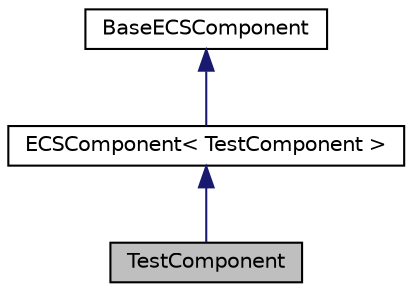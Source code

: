 digraph "TestComponent"
{
  edge [fontname="Helvetica",fontsize="10",labelfontname="Helvetica",labelfontsize="10"];
  node [fontname="Helvetica",fontsize="10",shape=record];
  Node3 [label="TestComponent",height=0.2,width=0.4,color="black", fillcolor="grey75", style="filled", fontcolor="black"];
  Node4 -> Node3 [dir="back",color="midnightblue",fontsize="10",style="solid",fontname="Helvetica"];
  Node4 [label="ECSComponent\< TestComponent \>",height=0.2,width=0.4,color="black", fillcolor="white", style="filled",URL="$structECSComponent.html"];
  Node5 -> Node4 [dir="back",color="midnightblue",fontsize="10",style="solid",fontname="Helvetica"];
  Node5 [label="BaseECSComponent",height=0.2,width=0.4,color="black", fillcolor="white", style="filled",URL="$classBaseECSComponent.html"];
}
